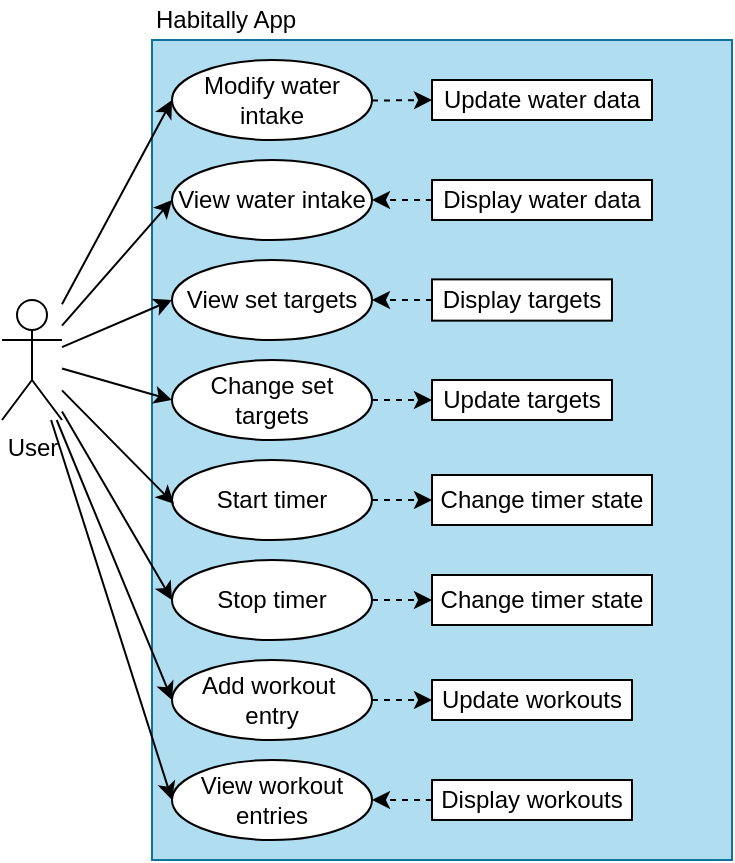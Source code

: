 <mxfile version="26.2.14">
  <diagram name="Page-1" id="XxB87LDbaQiaRLkM1g6q">
    <mxGraphModel dx="815" dy="447" grid="1" gridSize="10" guides="1" tooltips="1" connect="1" arrows="1" fold="1" page="1" pageScale="1" pageWidth="827" pageHeight="1169" math="0" shadow="0">
      <root>
        <mxCell id="0" />
        <mxCell id="1" parent="0" />
        <mxCell id="brBgzJzME_HykwPjGTpL-2" value="" style="rounded=0;whiteSpace=wrap;html=1;fillColor=#b1ddf0;strokeColor=#10739e;" vertex="1" parent="1">
          <mxGeometry x="120" y="160" width="290" height="410" as="geometry" />
        </mxCell>
        <mxCell id="brBgzJzME_HykwPjGTpL-37" style="rounded=0;orthogonalLoop=1;jettySize=auto;html=1;entryX=0;entryY=0.5;entryDx=0;entryDy=0;" edge="1" parent="1" source="brBgzJzME_HykwPjGTpL-1" target="brBgzJzME_HykwPjGTpL-34">
          <mxGeometry relative="1" as="geometry" />
        </mxCell>
        <mxCell id="brBgzJzME_HykwPjGTpL-1" value="User" style="shape=umlActor;verticalLabelPosition=bottom;verticalAlign=top;html=1;outlineConnect=0;" vertex="1" parent="1">
          <mxGeometry x="45" y="290" width="30" height="60" as="geometry" />
        </mxCell>
        <mxCell id="brBgzJzME_HykwPjGTpL-6" style="rounded=0;orthogonalLoop=1;jettySize=auto;html=1;entryX=0;entryY=0.5;entryDx=0;entryDy=0;dashed=1;" edge="1" parent="1" source="brBgzJzME_HykwPjGTpL-3" target="brBgzJzME_HykwPjGTpL-5">
          <mxGeometry relative="1" as="geometry" />
        </mxCell>
        <mxCell id="brBgzJzME_HykwPjGTpL-3" value="Modify water intake" style="ellipse;whiteSpace=wrap;html=1;" vertex="1" parent="1">
          <mxGeometry x="130" y="170" width="100" height="40" as="geometry" />
        </mxCell>
        <mxCell id="brBgzJzME_HykwPjGTpL-4" style="rounded=0;orthogonalLoop=1;jettySize=auto;html=1;entryX=0;entryY=0.5;entryDx=0;entryDy=0;" edge="1" parent="1" source="brBgzJzME_HykwPjGTpL-1" target="brBgzJzME_HykwPjGTpL-3">
          <mxGeometry relative="1" as="geometry" />
        </mxCell>
        <mxCell id="brBgzJzME_HykwPjGTpL-5" value="Update water data" style="rounded=0;whiteSpace=wrap;html=1;" vertex="1" parent="1">
          <mxGeometry x="260" y="180" width="110" height="20" as="geometry" />
        </mxCell>
        <mxCell id="brBgzJzME_HykwPjGTpL-7" value="View water intake" style="ellipse;whiteSpace=wrap;html=1;" vertex="1" parent="1">
          <mxGeometry x="130" y="220" width="100" height="40" as="geometry" />
        </mxCell>
        <mxCell id="brBgzJzME_HykwPjGTpL-8" style="rounded=0;orthogonalLoop=1;jettySize=auto;html=1;entryX=0;entryY=0.5;entryDx=0;entryDy=0;" edge="1" parent="1" source="brBgzJzME_HykwPjGTpL-1" target="brBgzJzME_HykwPjGTpL-7">
          <mxGeometry relative="1" as="geometry" />
        </mxCell>
        <mxCell id="brBgzJzME_HykwPjGTpL-11" style="edgeStyle=orthogonalEdgeStyle;rounded=0;orthogonalLoop=1;jettySize=auto;html=1;entryX=1;entryY=0.5;entryDx=0;entryDy=0;dashed=1;" edge="1" parent="1" source="brBgzJzME_HykwPjGTpL-9" target="brBgzJzME_HykwPjGTpL-7">
          <mxGeometry relative="1" as="geometry">
            <Array as="points">
              <mxPoint x="240" y="240" />
              <mxPoint x="240" y="240" />
            </Array>
          </mxGeometry>
        </mxCell>
        <mxCell id="brBgzJzME_HykwPjGTpL-9" value="Display water data" style="rounded=0;whiteSpace=wrap;html=1;" vertex="1" parent="1">
          <mxGeometry x="260" y="230" width="110" height="20" as="geometry" />
        </mxCell>
        <mxCell id="brBgzJzME_HykwPjGTpL-12" value="View set targets" style="ellipse;whiteSpace=wrap;html=1;" vertex="1" parent="1">
          <mxGeometry x="130" y="270" width="100" height="40" as="geometry" />
        </mxCell>
        <mxCell id="brBgzJzME_HykwPjGTpL-13" style="rounded=0;orthogonalLoop=1;jettySize=auto;html=1;entryX=0;entryY=0.5;entryDx=0;entryDy=0;" edge="1" parent="1" source="brBgzJzME_HykwPjGTpL-1" target="brBgzJzME_HykwPjGTpL-12">
          <mxGeometry relative="1" as="geometry" />
        </mxCell>
        <mxCell id="brBgzJzME_HykwPjGTpL-15" style="edgeStyle=orthogonalEdgeStyle;rounded=0;orthogonalLoop=1;jettySize=auto;html=1;entryX=1;entryY=0.5;entryDx=0;entryDy=0;dashed=1;" edge="1" parent="1" source="brBgzJzME_HykwPjGTpL-14" target="brBgzJzME_HykwPjGTpL-12">
          <mxGeometry relative="1" as="geometry">
            <Array as="points">
              <mxPoint x="240" y="290" />
              <mxPoint x="240" y="290" />
            </Array>
          </mxGeometry>
        </mxCell>
        <mxCell id="brBgzJzME_HykwPjGTpL-14" value="Display targets" style="rounded=0;whiteSpace=wrap;html=1;" vertex="1" parent="1">
          <mxGeometry x="260" y="279.69" width="90" height="20.63" as="geometry" />
        </mxCell>
        <mxCell id="brBgzJzME_HykwPjGTpL-16" value="Update targets" style="rounded=0;whiteSpace=wrap;html=1;" vertex="1" parent="1">
          <mxGeometry x="260" y="330" width="90" height="20" as="geometry" />
        </mxCell>
        <mxCell id="brBgzJzME_HykwPjGTpL-18" value="" style="edgeStyle=orthogonalEdgeStyle;rounded=0;orthogonalLoop=1;jettySize=auto;html=1;dashed=1;" edge="1" parent="1" source="brBgzJzME_HykwPjGTpL-17" target="brBgzJzME_HykwPjGTpL-16">
          <mxGeometry relative="1" as="geometry">
            <Array as="points">
              <mxPoint x="250" y="340" />
              <mxPoint x="250" y="340" />
            </Array>
          </mxGeometry>
        </mxCell>
        <mxCell id="brBgzJzME_HykwPjGTpL-17" value="Change set targets" style="ellipse;whiteSpace=wrap;html=1;" vertex="1" parent="1">
          <mxGeometry x="130" y="320" width="100" height="40" as="geometry" />
        </mxCell>
        <mxCell id="brBgzJzME_HykwPjGTpL-19" style="rounded=0;orthogonalLoop=1;jettySize=auto;html=1;entryX=0;entryY=0.5;entryDx=0;entryDy=0;" edge="1" parent="1" source="brBgzJzME_HykwPjGTpL-1" target="brBgzJzME_HykwPjGTpL-17">
          <mxGeometry relative="1" as="geometry" />
        </mxCell>
        <mxCell id="brBgzJzME_HykwPjGTpL-22" style="edgeStyle=orthogonalEdgeStyle;rounded=0;orthogonalLoop=1;jettySize=auto;html=1;entryX=0;entryY=0.5;entryDx=0;entryDy=0;dashed=1;" edge="1" parent="1" source="brBgzJzME_HykwPjGTpL-20" target="brBgzJzME_HykwPjGTpL-21">
          <mxGeometry relative="1" as="geometry">
            <Array as="points">
              <mxPoint x="250" y="390" />
              <mxPoint x="250" y="390" />
            </Array>
          </mxGeometry>
        </mxCell>
        <mxCell id="brBgzJzME_HykwPjGTpL-20" value="Start timer" style="ellipse;whiteSpace=wrap;html=1;" vertex="1" parent="1">
          <mxGeometry x="130" y="370" width="100" height="40" as="geometry" />
        </mxCell>
        <mxCell id="brBgzJzME_HykwPjGTpL-21" value="Change timer state" style="rounded=0;whiteSpace=wrap;html=1;" vertex="1" parent="1">
          <mxGeometry x="260" y="377.5" width="110" height="25" as="geometry" />
        </mxCell>
        <mxCell id="brBgzJzME_HykwPjGTpL-23" style="rounded=0;orthogonalLoop=1;jettySize=auto;html=1;entryX=0.01;entryY=0.549;entryDx=0;entryDy=0;entryPerimeter=0;" edge="1" parent="1" source="brBgzJzME_HykwPjGTpL-1" target="brBgzJzME_HykwPjGTpL-20">
          <mxGeometry relative="1" as="geometry" />
        </mxCell>
        <mxCell id="brBgzJzME_HykwPjGTpL-24" value="Update workouts" style="rounded=0;whiteSpace=wrap;html=1;" vertex="1" parent="1">
          <mxGeometry x="260" y="480" width="100" height="20" as="geometry" />
        </mxCell>
        <mxCell id="brBgzJzME_HykwPjGTpL-26" value="" style="edgeStyle=orthogonalEdgeStyle;rounded=0;orthogonalLoop=1;jettySize=auto;html=1;dashed=1;" edge="1" parent="1" source="brBgzJzME_HykwPjGTpL-25" target="brBgzJzME_HykwPjGTpL-24">
          <mxGeometry relative="1" as="geometry">
            <Array as="points">
              <mxPoint x="250" y="490" />
              <mxPoint x="250" y="490" />
            </Array>
          </mxGeometry>
        </mxCell>
        <mxCell id="brBgzJzME_HykwPjGTpL-25" value="Add workout&amp;nbsp;&lt;div&gt;entry&lt;/div&gt;" style="ellipse;whiteSpace=wrap;html=1;" vertex="1" parent="1">
          <mxGeometry x="130" y="470" width="100" height="40" as="geometry" />
        </mxCell>
        <mxCell id="brBgzJzME_HykwPjGTpL-27" style="rounded=0;orthogonalLoop=1;jettySize=auto;html=1;entryX=0;entryY=0.5;entryDx=0;entryDy=0;" edge="1" parent="1" source="brBgzJzME_HykwPjGTpL-1" target="brBgzJzME_HykwPjGTpL-25">
          <mxGeometry relative="1" as="geometry" />
        </mxCell>
        <mxCell id="brBgzJzME_HykwPjGTpL-28" value="Habitally App" style="text;html=1;align=left;verticalAlign=middle;whiteSpace=wrap;rounded=0;" vertex="1" parent="1">
          <mxGeometry x="120" y="140" width="80" height="20" as="geometry" />
        </mxCell>
        <mxCell id="brBgzJzME_HykwPjGTpL-30" value="View workout entries" style="ellipse;whiteSpace=wrap;html=1;" vertex="1" parent="1">
          <mxGeometry x="130" y="520" width="100" height="40" as="geometry" />
        </mxCell>
        <mxCell id="brBgzJzME_HykwPjGTpL-32" value="" style="edgeStyle=orthogonalEdgeStyle;rounded=0;orthogonalLoop=1;jettySize=auto;html=1;dashed=1;" edge="1" parent="1" source="brBgzJzME_HykwPjGTpL-31" target="brBgzJzME_HykwPjGTpL-30">
          <mxGeometry relative="1" as="geometry">
            <Array as="points">
              <mxPoint x="250" y="540" />
              <mxPoint x="250" y="540" />
            </Array>
          </mxGeometry>
        </mxCell>
        <mxCell id="brBgzJzME_HykwPjGTpL-31" value="Display workouts" style="rounded=0;whiteSpace=wrap;html=1;" vertex="1" parent="1">
          <mxGeometry x="260" y="530" width="100" height="20" as="geometry" />
        </mxCell>
        <mxCell id="brBgzJzME_HykwPjGTpL-33" style="rounded=0;orthogonalLoop=1;jettySize=auto;html=1;entryX=0;entryY=0.5;entryDx=0;entryDy=0;" edge="1" parent="1" source="brBgzJzME_HykwPjGTpL-1" target="brBgzJzME_HykwPjGTpL-30">
          <mxGeometry relative="1" as="geometry" />
        </mxCell>
        <mxCell id="brBgzJzME_HykwPjGTpL-36" value="" style="edgeStyle=orthogonalEdgeStyle;rounded=0;orthogonalLoop=1;jettySize=auto;html=1;dashed=1;" edge="1" parent="1" source="brBgzJzME_HykwPjGTpL-34" target="brBgzJzME_HykwPjGTpL-35">
          <mxGeometry relative="1" as="geometry">
            <Array as="points">
              <mxPoint x="240" y="440" />
              <mxPoint x="240" y="440" />
            </Array>
          </mxGeometry>
        </mxCell>
        <mxCell id="brBgzJzME_HykwPjGTpL-34" value="Stop timer" style="ellipse;whiteSpace=wrap;html=1;" vertex="1" parent="1">
          <mxGeometry x="130" y="420" width="100" height="40" as="geometry" />
        </mxCell>
        <mxCell id="brBgzJzME_HykwPjGTpL-35" value="Change timer state" style="rounded=0;whiteSpace=wrap;html=1;" vertex="1" parent="1">
          <mxGeometry x="260" y="427.5" width="110" height="25" as="geometry" />
        </mxCell>
      </root>
    </mxGraphModel>
  </diagram>
</mxfile>
